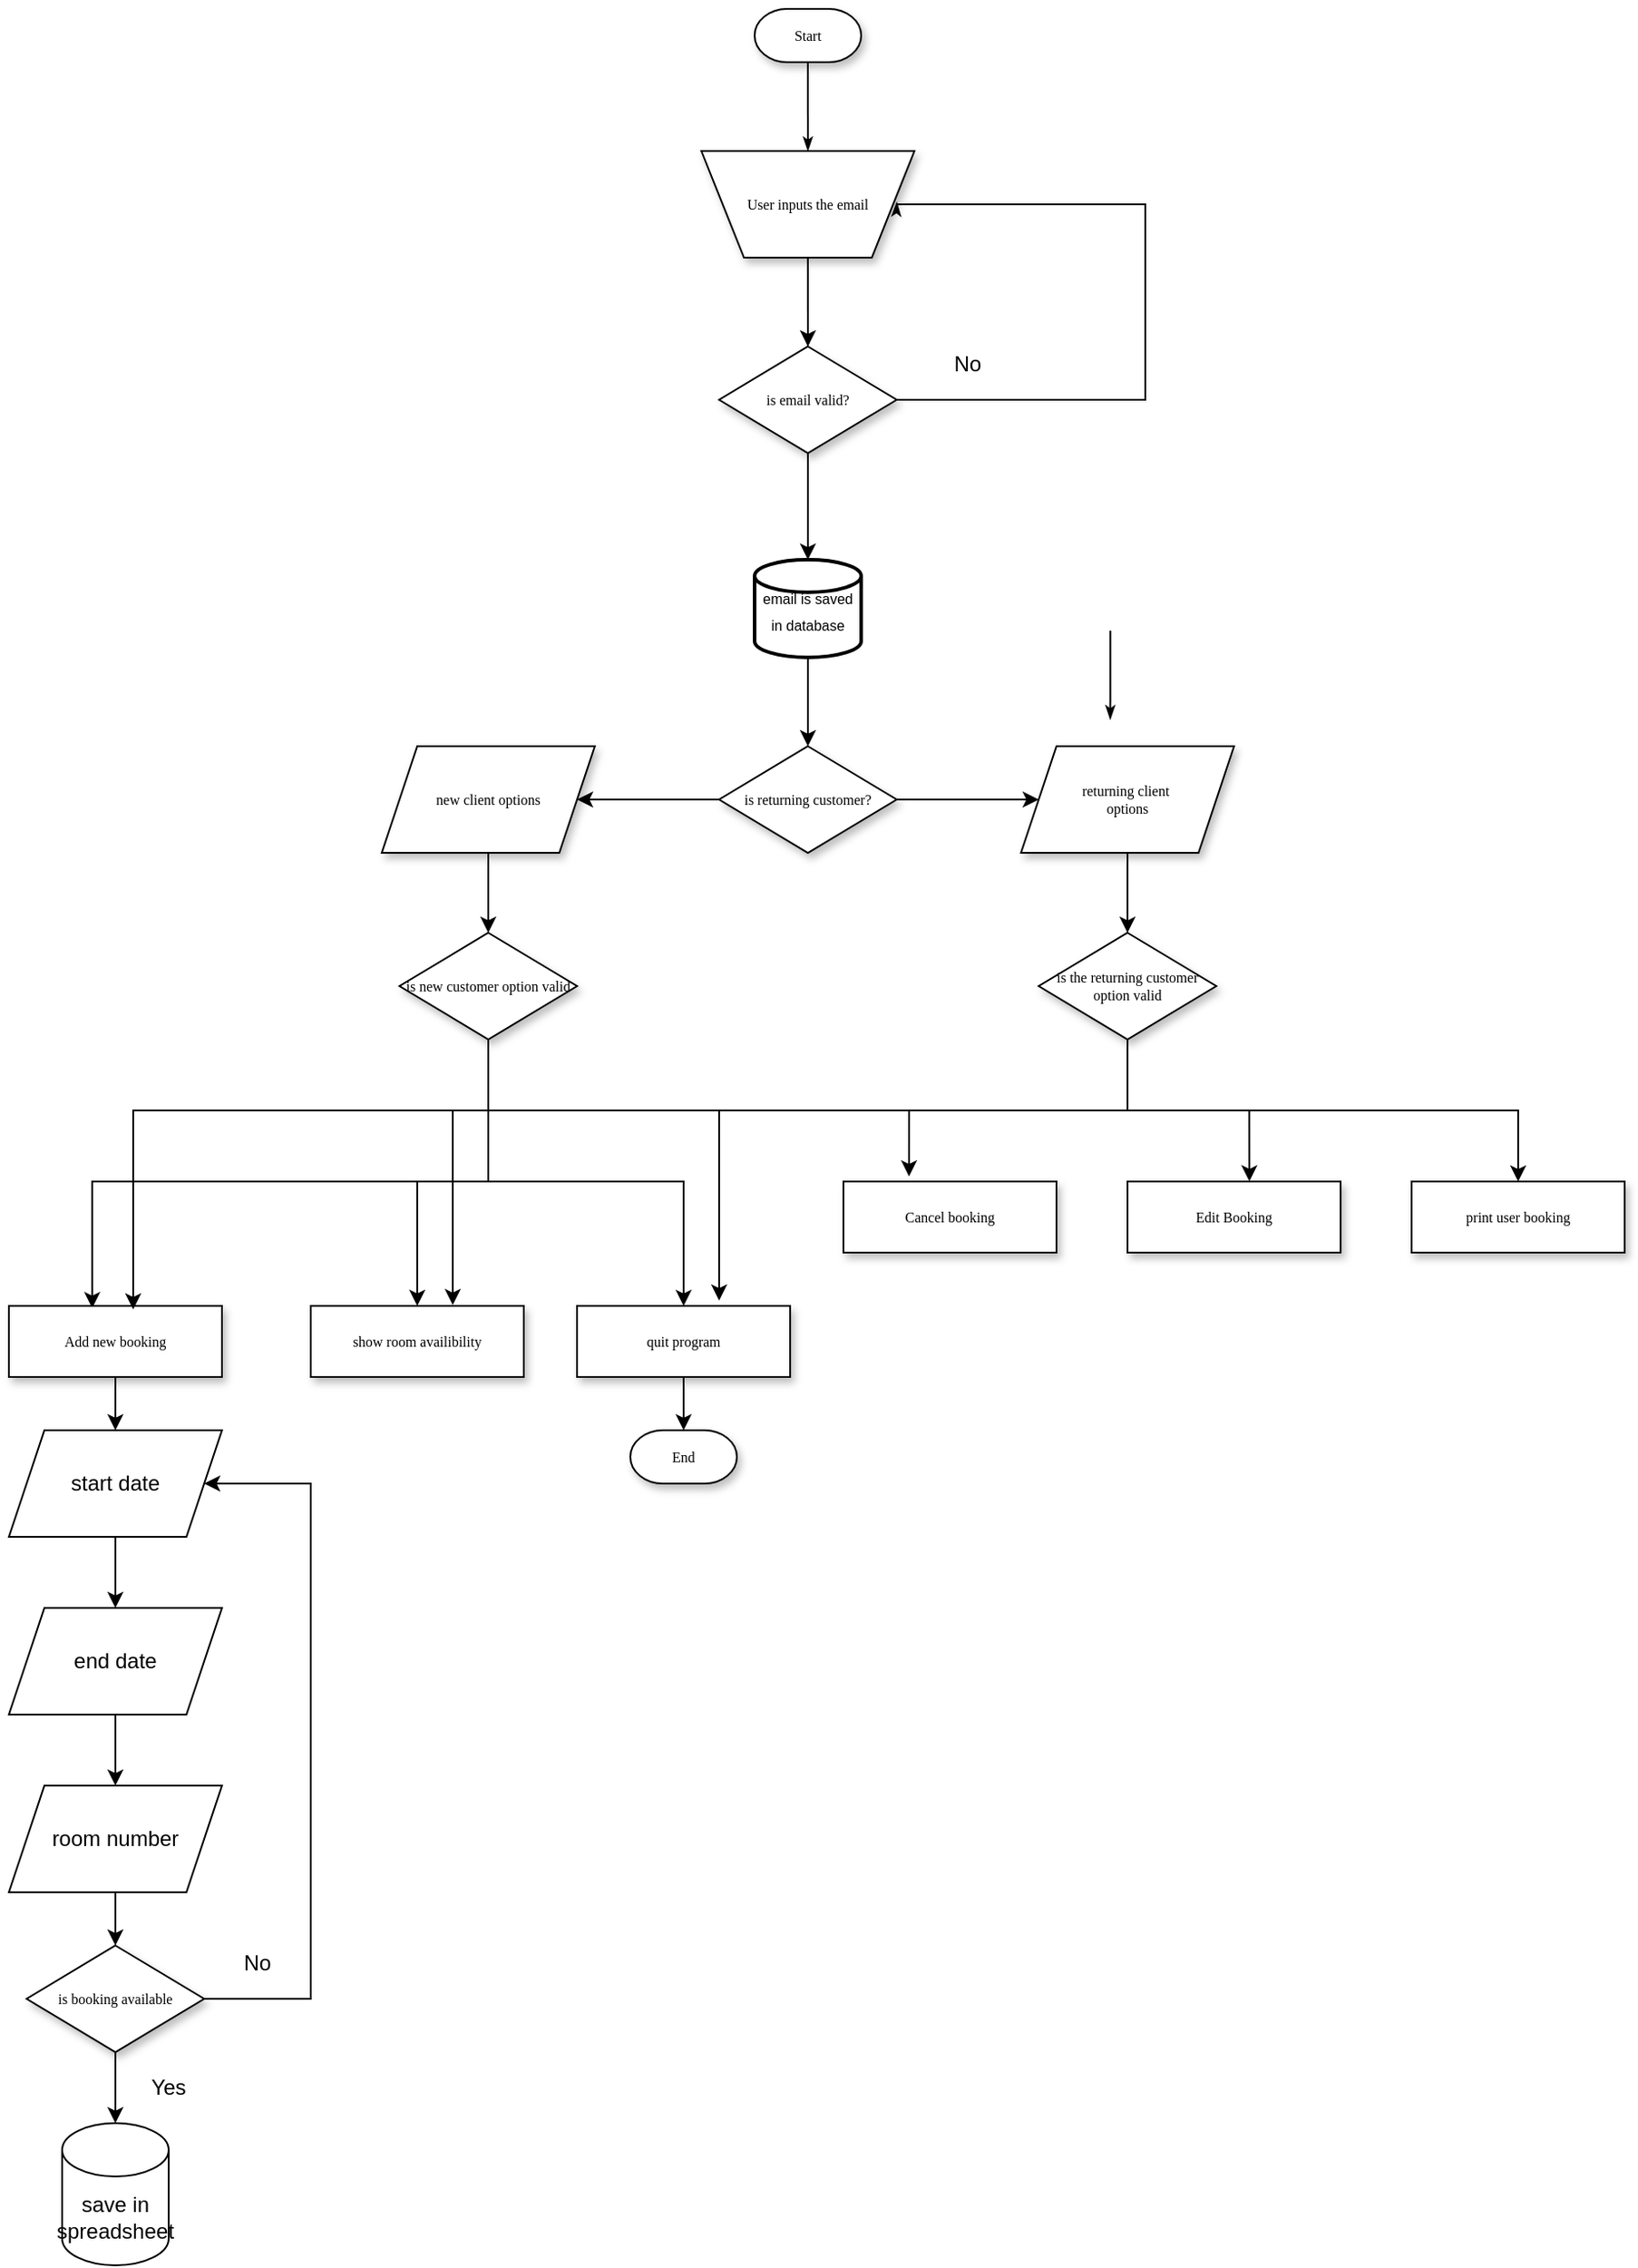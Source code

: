 <mxfile version="14.9.4" type="github">
  <diagram name="Page-1" id="edf60f1a-56cd-e834-aa8a-f176f3a09ee4">
    <mxGraphModel dx="981" dy="486" grid="1" gridSize="10" guides="1" tooltips="1" connect="1" arrows="1" fold="1" page="1" pageScale="1" pageWidth="1100" pageHeight="850" background="none" math="0" shadow="0">
      <root>
        <mxCell id="0" />
        <mxCell id="1" parent="0" />
        <mxCell id="KmHzGV0aC5s3RYFAU6T6-14" value="" style="edgeStyle=orthogonalEdgeStyle;rounded=0;orthogonalLoop=1;jettySize=auto;html=1;" edge="1" parent="1" source="60e70716793133e9-2" target="60e70716793133e9-7">
          <mxGeometry relative="1" as="geometry" />
        </mxCell>
        <mxCell id="60e70716793133e9-2" value="User inputs the email" style="shape=trapezoid;whiteSpace=wrap;html=1;rounded=0;shadow=1;labelBackgroundColor=none;strokeWidth=1;fontFamily=Verdana;fontSize=8;align=center;flipV=1;" parent="1" vertex="1">
          <mxGeometry x="460" y="90" width="120" height="60" as="geometry" />
        </mxCell>
        <mxCell id="60e70716793133e9-32" style="edgeStyle=orthogonalEdgeStyle;rounded=0;html=1;labelBackgroundColor=none;startSize=5;endArrow=classicThin;endFill=1;endSize=5;jettySize=auto;orthogonalLoop=1;strokeWidth=1;fontFamily=Verdana;fontSize=8;exitX=1;exitY=0.5;exitDx=0;exitDy=0;entryX=0.917;entryY=0.52;entryDx=0;entryDy=0;entryPerimeter=0;" parent="1" source="60e70716793133e9-7" target="60e70716793133e9-2" edge="1">
          <mxGeometry relative="1" as="geometry">
            <mxPoint x="770" y="230" as="sourcePoint" />
            <mxPoint x="690" y="120" as="targetPoint" />
            <Array as="points">
              <mxPoint x="710" y="230" />
              <mxPoint x="710" y="120" />
              <mxPoint x="570" y="120" />
            </Array>
          </mxGeometry>
        </mxCell>
        <mxCell id="KmHzGV0aC5s3RYFAU6T6-17" value="" style="edgeStyle=orthogonalEdgeStyle;rounded=0;orthogonalLoop=1;jettySize=auto;html=1;" edge="1" parent="1" source="60e70716793133e9-5" target="KmHzGV0aC5s3RYFAU6T6-16">
          <mxGeometry relative="1" as="geometry" />
        </mxCell>
        <mxCell id="KmHzGV0aC5s3RYFAU6T6-19" value="" style="edgeStyle=orthogonalEdgeStyle;rounded=0;orthogonalLoop=1;jettySize=auto;html=1;" edge="1" parent="1" source="60e70716793133e9-5" target="KmHzGV0aC5s3RYFAU6T6-18">
          <mxGeometry relative="1" as="geometry" />
        </mxCell>
        <mxCell id="60e70716793133e9-5" value="is returning customer?" style="rhombus;whiteSpace=wrap;html=1;rounded=0;shadow=1;labelBackgroundColor=none;strokeWidth=1;fontFamily=Verdana;fontSize=8;align=center;" parent="1" vertex="1">
          <mxGeometry x="470" y="425" width="100" height="60" as="geometry" />
        </mxCell>
        <mxCell id="KmHzGV0aC5s3RYFAU6T6-13" value="" style="edgeStyle=orthogonalEdgeStyle;rounded=0;orthogonalLoop=1;jettySize=auto;html=1;" edge="1" parent="1" source="60e70716793133e9-7" target="KmHzGV0aC5s3RYFAU6T6-3">
          <mxGeometry relative="1" as="geometry" />
        </mxCell>
        <mxCell id="60e70716793133e9-7" value="is email valid?" style="rhombus;whiteSpace=wrap;html=1;rounded=0;shadow=1;labelBackgroundColor=none;strokeWidth=1;fontFamily=Verdana;fontSize=8;align=center;" parent="1" vertex="1">
          <mxGeometry x="470" y="200" width="100" height="60" as="geometry" />
        </mxCell>
        <mxCell id="KmHzGV0aC5s3RYFAU6T6-25" style="edgeStyle=orthogonalEdgeStyle;rounded=0;orthogonalLoop=1;jettySize=auto;html=1;entryX=0.391;entryY=0.031;entryDx=0;entryDy=0;entryPerimeter=0;" edge="1" parent="1" source="60e70716793133e9-14" target="60e70716793133e9-16">
          <mxGeometry relative="1" as="geometry">
            <Array as="points">
              <mxPoint x="340" y="670" />
              <mxPoint x="117" y="670" />
            </Array>
          </mxGeometry>
        </mxCell>
        <mxCell id="KmHzGV0aC5s3RYFAU6T6-26" style="edgeStyle=orthogonalEdgeStyle;rounded=0;orthogonalLoop=1;jettySize=auto;html=1;" edge="1" parent="1" source="60e70716793133e9-14" target="KmHzGV0aC5s3RYFAU6T6-23">
          <mxGeometry relative="1" as="geometry">
            <Array as="points">
              <mxPoint x="340" y="670" />
              <mxPoint x="300" y="670" />
            </Array>
          </mxGeometry>
        </mxCell>
        <mxCell id="KmHzGV0aC5s3RYFAU6T6-28" style="edgeStyle=orthogonalEdgeStyle;rounded=0;orthogonalLoop=1;jettySize=auto;html=1;" edge="1" parent="1" source="60e70716793133e9-14" target="KmHzGV0aC5s3RYFAU6T6-27">
          <mxGeometry relative="1" as="geometry">
            <Array as="points">
              <mxPoint x="340" y="670" />
              <mxPoint x="450" y="670" />
            </Array>
          </mxGeometry>
        </mxCell>
        <mxCell id="60e70716793133e9-14" value="is new customer option valid" style="rhombus;whiteSpace=wrap;html=1;rounded=0;shadow=1;labelBackgroundColor=none;strokeWidth=1;fontFamily=Verdana;fontSize=8;align=center;" parent="1" vertex="1">
          <mxGeometry x="290" y="530" width="100" height="60" as="geometry" />
        </mxCell>
        <mxCell id="KmHzGV0aC5s3RYFAU6T6-40" value="" style="edgeStyle=orthogonalEdgeStyle;rounded=0;orthogonalLoop=1;jettySize=auto;html=1;" edge="1" parent="1" source="60e70716793133e9-16" target="KmHzGV0aC5s3RYFAU6T6-36">
          <mxGeometry relative="1" as="geometry" />
        </mxCell>
        <mxCell id="60e70716793133e9-16" value="Add new booking" style="whiteSpace=wrap;html=1;rounded=0;shadow=1;labelBackgroundColor=none;strokeWidth=1;fontFamily=Verdana;fontSize=8;align=center;" parent="1" vertex="1">
          <mxGeometry x="70" y="740" width="120" height="40" as="geometry" />
        </mxCell>
        <mxCell id="KmHzGV0aC5s3RYFAU6T6-29" style="edgeStyle=orthogonalEdgeStyle;rounded=0;orthogonalLoop=1;jettySize=auto;html=1;" edge="1" parent="1" source="60e70716793133e9-17">
          <mxGeometry relative="1" as="geometry">
            <mxPoint x="140" y="742" as="targetPoint" />
            <Array as="points">
              <mxPoint x="700" y="630" />
              <mxPoint x="140" y="630" />
            </Array>
          </mxGeometry>
        </mxCell>
        <mxCell id="KmHzGV0aC5s3RYFAU6T6-30" style="edgeStyle=orthogonalEdgeStyle;rounded=0;orthogonalLoop=1;jettySize=auto;html=1;entryX=0.67;entryY=-0.012;entryDx=0;entryDy=0;entryPerimeter=0;" edge="1" parent="1" source="60e70716793133e9-17" target="KmHzGV0aC5s3RYFAU6T6-23">
          <mxGeometry relative="1" as="geometry">
            <mxPoint x="321" y="720" as="targetPoint" />
            <Array as="points">
              <mxPoint x="700" y="630" />
              <mxPoint x="320" y="630" />
              <mxPoint x="320" y="740" />
            </Array>
          </mxGeometry>
        </mxCell>
        <mxCell id="KmHzGV0aC5s3RYFAU6T6-31" style="edgeStyle=orthogonalEdgeStyle;rounded=0;orthogonalLoop=1;jettySize=auto;html=1;" edge="1" parent="1" source="60e70716793133e9-17">
          <mxGeometry relative="1" as="geometry">
            <mxPoint x="470" y="737" as="targetPoint" />
            <Array as="points">
              <mxPoint x="700" y="630" />
              <mxPoint x="470" y="630" />
            </Array>
          </mxGeometry>
        </mxCell>
        <mxCell id="KmHzGV0aC5s3RYFAU6T6-32" style="edgeStyle=orthogonalEdgeStyle;rounded=0;orthogonalLoop=1;jettySize=auto;html=1;entryX=0.308;entryY=-0.072;entryDx=0;entryDy=0;entryPerimeter=0;" edge="1" parent="1" source="60e70716793133e9-17" target="60e70716793133e9-18">
          <mxGeometry relative="1" as="geometry" />
        </mxCell>
        <mxCell id="KmHzGV0aC5s3RYFAU6T6-33" style="edgeStyle=orthogonalEdgeStyle;rounded=0;orthogonalLoop=1;jettySize=auto;html=1;entryX=0.572;entryY=-0.003;entryDx=0;entryDy=0;entryPerimeter=0;" edge="1" parent="1" source="60e70716793133e9-17" target="60e70716793133e9-27">
          <mxGeometry relative="1" as="geometry" />
        </mxCell>
        <mxCell id="KmHzGV0aC5s3RYFAU6T6-34" style="edgeStyle=orthogonalEdgeStyle;rounded=0;orthogonalLoop=1;jettySize=auto;html=1;" edge="1" parent="1" source="60e70716793133e9-17" target="KmHzGV0aC5s3RYFAU6T6-24">
          <mxGeometry relative="1" as="geometry">
            <Array as="points">
              <mxPoint x="700" y="630" />
              <mxPoint x="920" y="630" />
            </Array>
          </mxGeometry>
        </mxCell>
        <mxCell id="60e70716793133e9-17" value="is the returning customer option valid" style="rhombus;whiteSpace=wrap;html=1;rounded=0;shadow=1;labelBackgroundColor=none;strokeWidth=1;fontFamily=Verdana;fontSize=8;align=center;" parent="1" vertex="1">
          <mxGeometry x="650" y="530" width="100" height="60" as="geometry" />
        </mxCell>
        <mxCell id="60e70716793133e9-18" value="Cancel booking" style="whiteSpace=wrap;html=1;rounded=0;shadow=1;labelBackgroundColor=none;strokeWidth=1;fontFamily=Verdana;fontSize=8;align=center;" parent="1" vertex="1">
          <mxGeometry x="540" y="670" width="120" height="40" as="geometry" />
        </mxCell>
        <mxCell id="KmHzGV0aC5s3RYFAU6T6-44" style="edgeStyle=orthogonalEdgeStyle;rounded=0;orthogonalLoop=1;jettySize=auto;html=1;entryX=1;entryY=0.5;entryDx=0;entryDy=0;" edge="1" parent="1" source="60e70716793133e9-26" target="KmHzGV0aC5s3RYFAU6T6-36">
          <mxGeometry relative="1" as="geometry">
            <mxPoint x="220" y="840" as="targetPoint" />
            <Array as="points">
              <mxPoint x="240" y="1130" />
              <mxPoint x="240" y="840" />
            </Array>
          </mxGeometry>
        </mxCell>
        <mxCell id="KmHzGV0aC5s3RYFAU6T6-49" value="" style="edgeStyle=orthogonalEdgeStyle;rounded=0;orthogonalLoop=1;jettySize=auto;html=1;" edge="1" parent="1" source="60e70716793133e9-26" target="KmHzGV0aC5s3RYFAU6T6-48">
          <mxGeometry relative="1" as="geometry" />
        </mxCell>
        <mxCell id="60e70716793133e9-26" value="is booking available" style="rhombus;whiteSpace=wrap;html=1;rounded=0;shadow=1;labelBackgroundColor=none;strokeWidth=1;fontFamily=Verdana;fontSize=8;align=center;" parent="1" vertex="1">
          <mxGeometry x="80" y="1100" width="100" height="60" as="geometry" />
        </mxCell>
        <mxCell id="60e70716793133e9-27" value="Edit Booking" style="whiteSpace=wrap;html=1;rounded=0;shadow=1;labelBackgroundColor=none;strokeWidth=1;fontFamily=Verdana;fontSize=8;align=center;" parent="1" vertex="1">
          <mxGeometry x="700" y="670" width="120" height="40" as="geometry" />
        </mxCell>
        <mxCell id="60e70716793133e9-30" value="End" style="strokeWidth=1;html=1;shape=mxgraph.flowchart.terminator;whiteSpace=wrap;rounded=0;shadow=1;labelBackgroundColor=none;fontFamily=Verdana;fontSize=8;align=center;" parent="1" vertex="1">
          <mxGeometry x="420" y="810" width="60" height="30" as="geometry" />
        </mxCell>
        <mxCell id="KmHzGV0aC5s3RYFAU6T6-15" value="" style="edgeStyle=orthogonalEdgeStyle;rounded=0;orthogonalLoop=1;jettySize=auto;html=1;" edge="1" parent="1" source="KmHzGV0aC5s3RYFAU6T6-3" target="60e70716793133e9-5">
          <mxGeometry relative="1" as="geometry" />
        </mxCell>
        <mxCell id="KmHzGV0aC5s3RYFAU6T6-3" value="&lt;font style=&quot;font-size: 8px&quot;&gt;email is saved in database&lt;/font&gt;" style="strokeWidth=2;html=1;shape=mxgraph.flowchart.database;whiteSpace=wrap;" vertex="1" parent="1">
          <mxGeometry x="490" y="320" width="60" height="55" as="geometry" />
        </mxCell>
        <mxCell id="KmHzGV0aC5s3RYFAU6T6-4" style="edgeStyle=orthogonalEdgeStyle;rounded=0;html=1;labelBackgroundColor=none;startSize=5;endArrow=classicThin;endFill=1;endSize=5;jettySize=auto;orthogonalLoop=1;strokeWidth=1;fontFamily=Verdana;fontSize=8" edge="1" parent="1">
          <mxGeometry relative="1" as="geometry">
            <mxPoint x="690.31" y="360" as="sourcePoint" />
            <mxPoint x="690.0" y="409.97" as="targetPoint" />
            <Array as="points">
              <mxPoint x="689.69" y="409.97" />
              <mxPoint x="689.69" y="409.97" />
            </Array>
          </mxGeometry>
        </mxCell>
        <mxCell id="KmHzGV0aC5s3RYFAU6T6-6" value="Start" style="strokeWidth=1;html=1;shape=mxgraph.flowchart.terminator;whiteSpace=wrap;rounded=0;shadow=1;labelBackgroundColor=none;fontFamily=Verdana;fontSize=8;align=center;" vertex="1" parent="1">
          <mxGeometry x="490" y="10" width="60" height="30" as="geometry" />
        </mxCell>
        <mxCell id="KmHzGV0aC5s3RYFAU6T6-8" style="edgeStyle=orthogonalEdgeStyle;rounded=0;html=1;labelBackgroundColor=none;startSize=5;endArrow=classicThin;endFill=1;endSize=5;jettySize=auto;orthogonalLoop=1;strokeWidth=1;fontFamily=Verdana;fontSize=8" edge="1" parent="1">
          <mxGeometry relative="1" as="geometry">
            <mxPoint x="519.97" y="40" as="sourcePoint" />
            <mxPoint x="519.66" y="89.97" as="targetPoint" />
            <Array as="points">
              <mxPoint x="519.35" y="89.97" />
              <mxPoint x="519.35" y="89.97" />
            </Array>
          </mxGeometry>
        </mxCell>
        <mxCell id="KmHzGV0aC5s3RYFAU6T6-9" style="edgeStyle=orthogonalEdgeStyle;rounded=0;html=1;labelBackgroundColor=none;startSize=5;endArrow=classicThin;endFill=1;endSize=5;jettySize=auto;orthogonalLoop=1;strokeWidth=1;fontFamily=Verdana;fontSize=8" edge="1" parent="1">
          <mxGeometry relative="1" as="geometry">
            <mxPoint x="519.97" y="150" as="sourcePoint" />
            <mxPoint x="519.66" y="199.97" as="targetPoint" />
            <Array as="points">
              <mxPoint x="519.35" y="199.97" />
              <mxPoint x="519.35" y="199.97" />
            </Array>
          </mxGeometry>
        </mxCell>
        <mxCell id="KmHzGV0aC5s3RYFAU6T6-22" value="" style="edgeStyle=orthogonalEdgeStyle;rounded=0;orthogonalLoop=1;jettySize=auto;html=1;" edge="1" parent="1" source="KmHzGV0aC5s3RYFAU6T6-16" target="60e70716793133e9-17">
          <mxGeometry relative="1" as="geometry" />
        </mxCell>
        <mxCell id="KmHzGV0aC5s3RYFAU6T6-16" value="returning client&amp;nbsp;&lt;br&gt;options" style="shape=parallelogram;perimeter=parallelogramPerimeter;whiteSpace=wrap;html=1;fixedSize=1;rounded=0;shadow=1;fontFamily=Verdana;fontSize=8;strokeWidth=1;" vertex="1" parent="1">
          <mxGeometry x="640" y="425" width="120" height="60" as="geometry" />
        </mxCell>
        <mxCell id="KmHzGV0aC5s3RYFAU6T6-21" value="" style="edgeStyle=orthogonalEdgeStyle;rounded=0;orthogonalLoop=1;jettySize=auto;html=1;" edge="1" parent="1" source="KmHzGV0aC5s3RYFAU6T6-18" target="60e70716793133e9-14">
          <mxGeometry relative="1" as="geometry" />
        </mxCell>
        <mxCell id="KmHzGV0aC5s3RYFAU6T6-18" value="new client options" style="shape=parallelogram;perimeter=parallelogramPerimeter;whiteSpace=wrap;html=1;fixedSize=1;rounded=0;shadow=1;fontFamily=Verdana;fontSize=8;strokeWidth=1;" vertex="1" parent="1">
          <mxGeometry x="280" y="425" width="120" height="60" as="geometry" />
        </mxCell>
        <mxCell id="KmHzGV0aC5s3RYFAU6T6-23" value="show room availibility" style="whiteSpace=wrap;html=1;rounded=0;shadow=1;labelBackgroundColor=none;strokeWidth=1;fontFamily=Verdana;fontSize=8;align=center;" vertex="1" parent="1">
          <mxGeometry x="240" y="740" width="120" height="40" as="geometry" />
        </mxCell>
        <mxCell id="KmHzGV0aC5s3RYFAU6T6-24" value="print user booking" style="whiteSpace=wrap;html=1;rounded=0;shadow=1;labelBackgroundColor=none;strokeWidth=1;fontFamily=Verdana;fontSize=8;align=center;" vertex="1" parent="1">
          <mxGeometry x="860" y="670" width="120" height="40" as="geometry" />
        </mxCell>
        <mxCell id="KmHzGV0aC5s3RYFAU6T6-39" value="" style="edgeStyle=orthogonalEdgeStyle;rounded=0;orthogonalLoop=1;jettySize=auto;html=1;" edge="1" parent="1" source="KmHzGV0aC5s3RYFAU6T6-27" target="60e70716793133e9-30">
          <mxGeometry relative="1" as="geometry" />
        </mxCell>
        <mxCell id="KmHzGV0aC5s3RYFAU6T6-27" value="quit program" style="whiteSpace=wrap;html=1;rounded=0;shadow=1;labelBackgroundColor=none;strokeWidth=1;fontFamily=Verdana;fontSize=8;align=center;" vertex="1" parent="1">
          <mxGeometry x="390" y="740" width="120" height="40" as="geometry" />
        </mxCell>
        <mxCell id="KmHzGV0aC5s3RYFAU6T6-41" value="" style="edgeStyle=orthogonalEdgeStyle;rounded=0;orthogonalLoop=1;jettySize=auto;html=1;" edge="1" parent="1" source="KmHzGV0aC5s3RYFAU6T6-36" target="KmHzGV0aC5s3RYFAU6T6-37">
          <mxGeometry relative="1" as="geometry" />
        </mxCell>
        <mxCell id="KmHzGV0aC5s3RYFAU6T6-36" value="start date" style="shape=parallelogram;perimeter=parallelogramPerimeter;whiteSpace=wrap;html=1;fixedSize=1;" vertex="1" parent="1">
          <mxGeometry x="70" y="810" width="120" height="60" as="geometry" />
        </mxCell>
        <mxCell id="KmHzGV0aC5s3RYFAU6T6-42" value="" style="edgeStyle=orthogonalEdgeStyle;rounded=0;orthogonalLoop=1;jettySize=auto;html=1;" edge="1" parent="1" source="KmHzGV0aC5s3RYFAU6T6-37" target="KmHzGV0aC5s3RYFAU6T6-38">
          <mxGeometry relative="1" as="geometry" />
        </mxCell>
        <mxCell id="KmHzGV0aC5s3RYFAU6T6-37" value="end date" style="shape=parallelogram;perimeter=parallelogramPerimeter;whiteSpace=wrap;html=1;fixedSize=1;" vertex="1" parent="1">
          <mxGeometry x="70" y="910" width="120" height="60" as="geometry" />
        </mxCell>
        <mxCell id="KmHzGV0aC5s3RYFAU6T6-43" value="" style="edgeStyle=orthogonalEdgeStyle;rounded=0;orthogonalLoop=1;jettySize=auto;html=1;" edge="1" parent="1" source="KmHzGV0aC5s3RYFAU6T6-38" target="60e70716793133e9-26">
          <mxGeometry relative="1" as="geometry" />
        </mxCell>
        <mxCell id="KmHzGV0aC5s3RYFAU6T6-38" value="room number" style="shape=parallelogram;perimeter=parallelogramPerimeter;whiteSpace=wrap;html=1;fixedSize=1;" vertex="1" parent="1">
          <mxGeometry x="70" y="1010" width="120" height="60" as="geometry" />
        </mxCell>
        <mxCell id="KmHzGV0aC5s3RYFAU6T6-45" value="No" style="text;html=1;strokeColor=none;fillColor=none;align=center;verticalAlign=middle;whiteSpace=wrap;rounded=0;" vertex="1" parent="1">
          <mxGeometry x="590" y="200" width="40" height="20" as="geometry" />
        </mxCell>
        <mxCell id="KmHzGV0aC5s3RYFAU6T6-46" value="No" style="text;html=1;strokeColor=none;fillColor=none;align=center;verticalAlign=middle;whiteSpace=wrap;rounded=0;" vertex="1" parent="1">
          <mxGeometry x="190" y="1100" width="40" height="20" as="geometry" />
        </mxCell>
        <mxCell id="KmHzGV0aC5s3RYFAU6T6-47" value="Yes" style="text;html=1;strokeColor=none;fillColor=none;align=center;verticalAlign=middle;whiteSpace=wrap;rounded=0;" vertex="1" parent="1">
          <mxGeometry x="140" y="1170" width="40" height="20" as="geometry" />
        </mxCell>
        <mxCell id="KmHzGV0aC5s3RYFAU6T6-48" value="save in spreadsheet" style="shape=cylinder3;whiteSpace=wrap;html=1;boundedLbl=1;backgroundOutline=1;size=15;" vertex="1" parent="1">
          <mxGeometry x="100" y="1200" width="60" height="80" as="geometry" />
        </mxCell>
      </root>
    </mxGraphModel>
  </diagram>
</mxfile>
